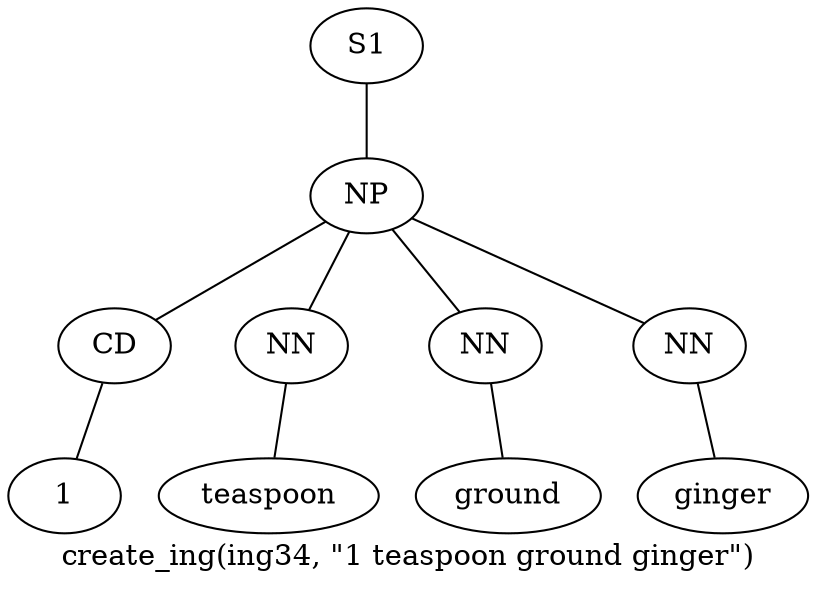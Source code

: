 graph SyntaxGraph {
	label = "create_ing(ing34, \"1 teaspoon ground ginger\")";
	Node0 [label="S1"];
	Node1 [label="NP"];
	Node2 [label="CD"];
	Node3 [label="1"];
	Node4 [label="NN"];
	Node5 [label="teaspoon"];
	Node6 [label="NN"];
	Node7 [label="ground"];
	Node8 [label="NN"];
	Node9 [label="ginger"];

	Node0 -- Node1;
	Node1 -- Node2;
	Node1 -- Node4;
	Node1 -- Node6;
	Node1 -- Node8;
	Node2 -- Node3;
	Node4 -- Node5;
	Node6 -- Node7;
	Node8 -- Node9;
}